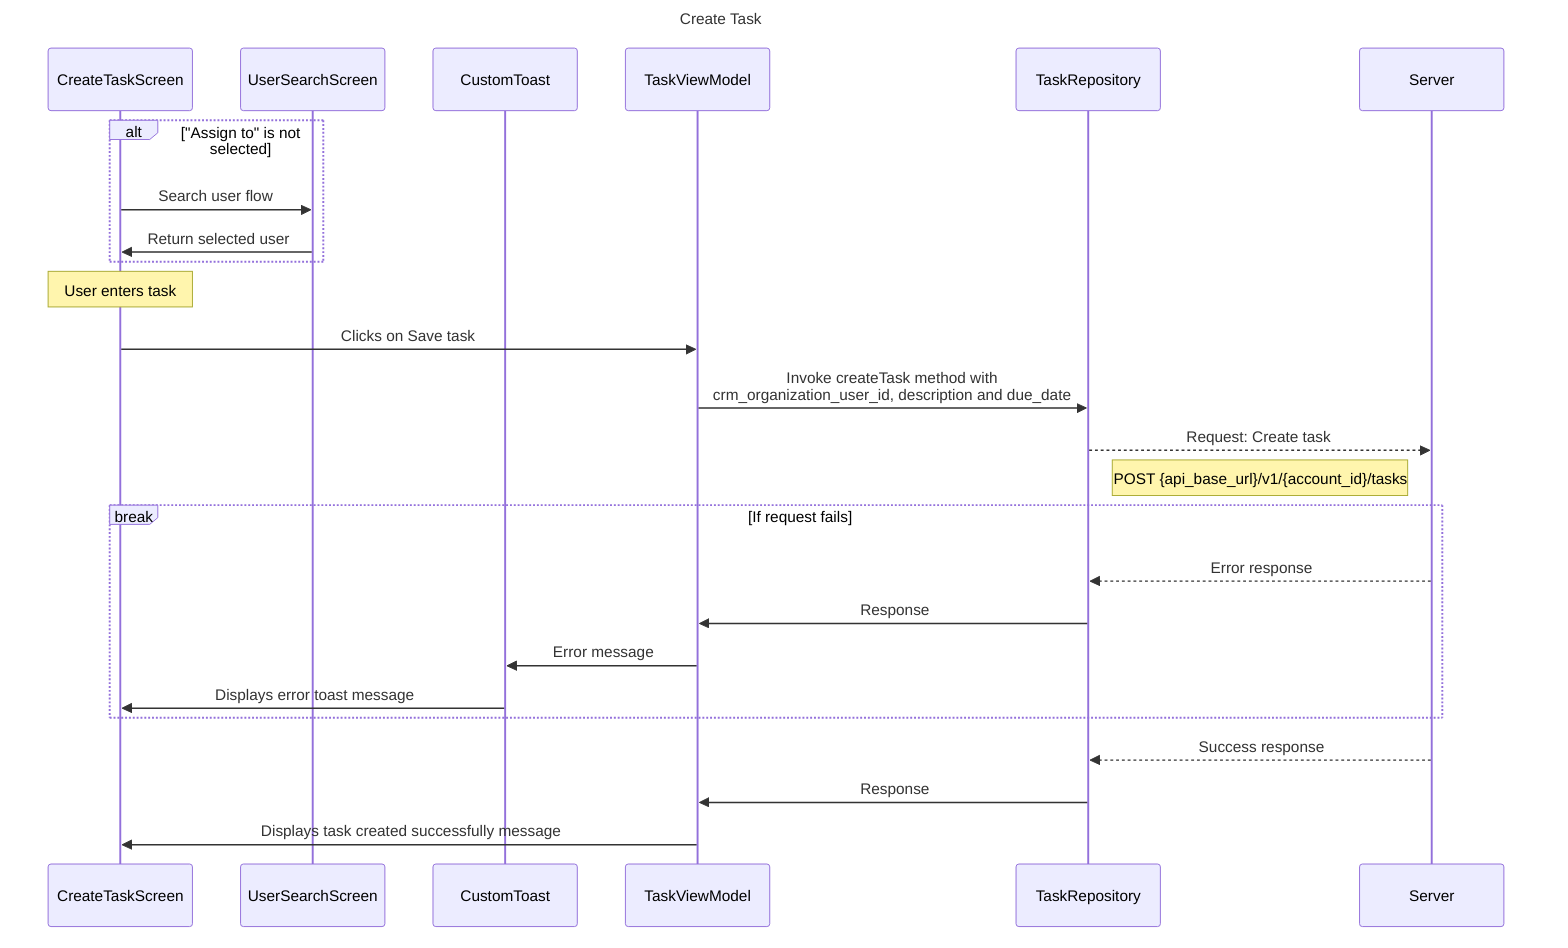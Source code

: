 sequenceDiagram
    title Create Task

    participant CTS as CreateTaskScreen
    participant USS as UserSearchScreen
    participant CT as CustomToast
    participant TVM as TaskViewModel
    participant TR as TaskRepository
    participant S as Server

    alt  "Assign to" is not selected
        CTS->>USS: Search user flow
        USS->>CTS: Return selected user
    end

    note over CTS: User enters task

    CTS->>TVM : Clicks on Save task
    TVM->>TR: Invoke createTask method with<br>crm_organization_user_id, description and due_date
    TR-->>S: Request: Create task
    note right of TR: POST {api_base_url}/v1/{account_id}/tasks

    break If request fails
        S-->>TR: Error response
        TR->>TVM: Response
        TVM->>CT: Error message
        CT->>CTS: Displays error toast message
    end
    
    S-->>TR: Success response
    TR->>TVM: Response
    TVM->>CTS: Displays task created successfully message